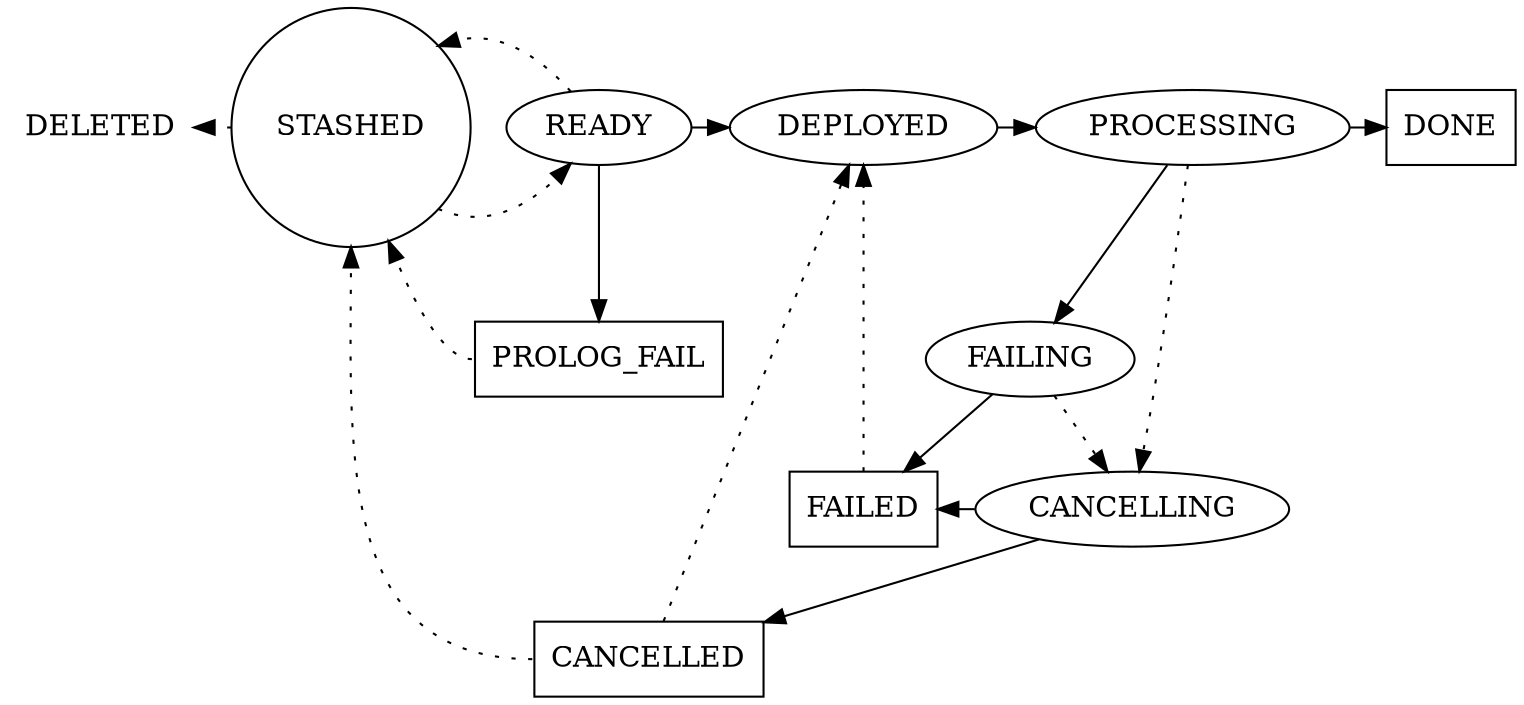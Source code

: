 digraph cluster_states {
    // Possible job states
    DELETED     [shape="plaintext"]; // The cluster has been deleted.
    STASHED     [shape="circle"];    // The cluster is in preparation phase. It is being configured and cannot be executed yet.
    READY       [shape="ellipse"];   // The cluster has been configured and its dependencies are already set. It will be executed as soon as possible.
    DEPLOYED    [shape="ellipse"];   // The prolog has been executed successfully and the job graph has been generated.
    PROLOG_FAIL [shape="box"];       // The prolog has failed to finish successfully
    CANCELLING  [shape="ellipse"];   // The user has asked to cancel this cluster.
    CANCELLED   [shape="box"]        // The cluster has been interrupted. No job has failed.
    FAILING     [shape="ellipse"];   // The cluster is still being processed and some job has failed.
    PROCESSING  [shape="ellipse"];   // The cluster is being processed. No job has failed.
    DONE        [shape="box"];       // All the jobs have finished successfully.
    FAILED      [shape="box"];       // All the jobs have finished and some have failed.
    
    // Grouping
    { //rank="source";
        PROLOG_FAIL;
    }
    { rank="same";
        DELETED; STASHED; READY; DEPLOYED; PROCESSING; DONE;
    }
    
    // Expected flow
    STASHED         -> READY       [style="dotted"]; // User marks this cluster as ready for execution
    READY           -> DEPLOYED    [style="solid"];  // The prolog has been executed successfully.
    DEPLOYED        -> PROCESSING  [style="solid"];  // The dispatcher is handling some of the jobs of this cluster
    PROCESSING      -> DONE        [style="solid"];  // All the jobs of this cluster have finished successfully
    
    // Cluster fails to run prolog
    READY           -> PROLOG_FAIL [style="solid"];  // The prolog did not finish successfully.
    
    // The job/runner fails to finish successfully
    PROCESSING      -> FAILING     [style="solid"];  // A job did not finish successfully
    FAILING         -> FAILED      [style="solid"];  // All the jobs in the cluster have finished and some failed.
    
    // The job has to be cancelled
    PROCESSING      -> CANCELLING  [style="dotted"]; // The user wants this cluster to be cancelled
    FAILING         -> CANCELLING  [style="dotted"]; // The user wants this cluster to be cancelled
    CANCELLING      -> FAILED      [style="solid", constraint="false"];  // All jobs have been cancelled, but at least one of them failed.
    CANCELLING      -> CANCELLED   [style="solid"];  // All jobs have been cancelled and no one failed.
    
    // Return the cluster to the stash
    READY           -> STASHED     [style="dotted", constraint="false"];
    PROLOG_FAIL:w   -> STASHED   [style="dotted", constraint="false"];
    CANCELLED:w     -> STASHED:s   [style="dotted"];
    
    // Retry/resume the cluster
    FAILED          -> DEPLOYED    [style="dotted"];
    CANCELLED       -> DEPLOYED    [style="dotted", constraint="false"];
    
    // Remove the cluster
    STASHED         -> DELETED     [style="dotted", constraint="false"];
}
